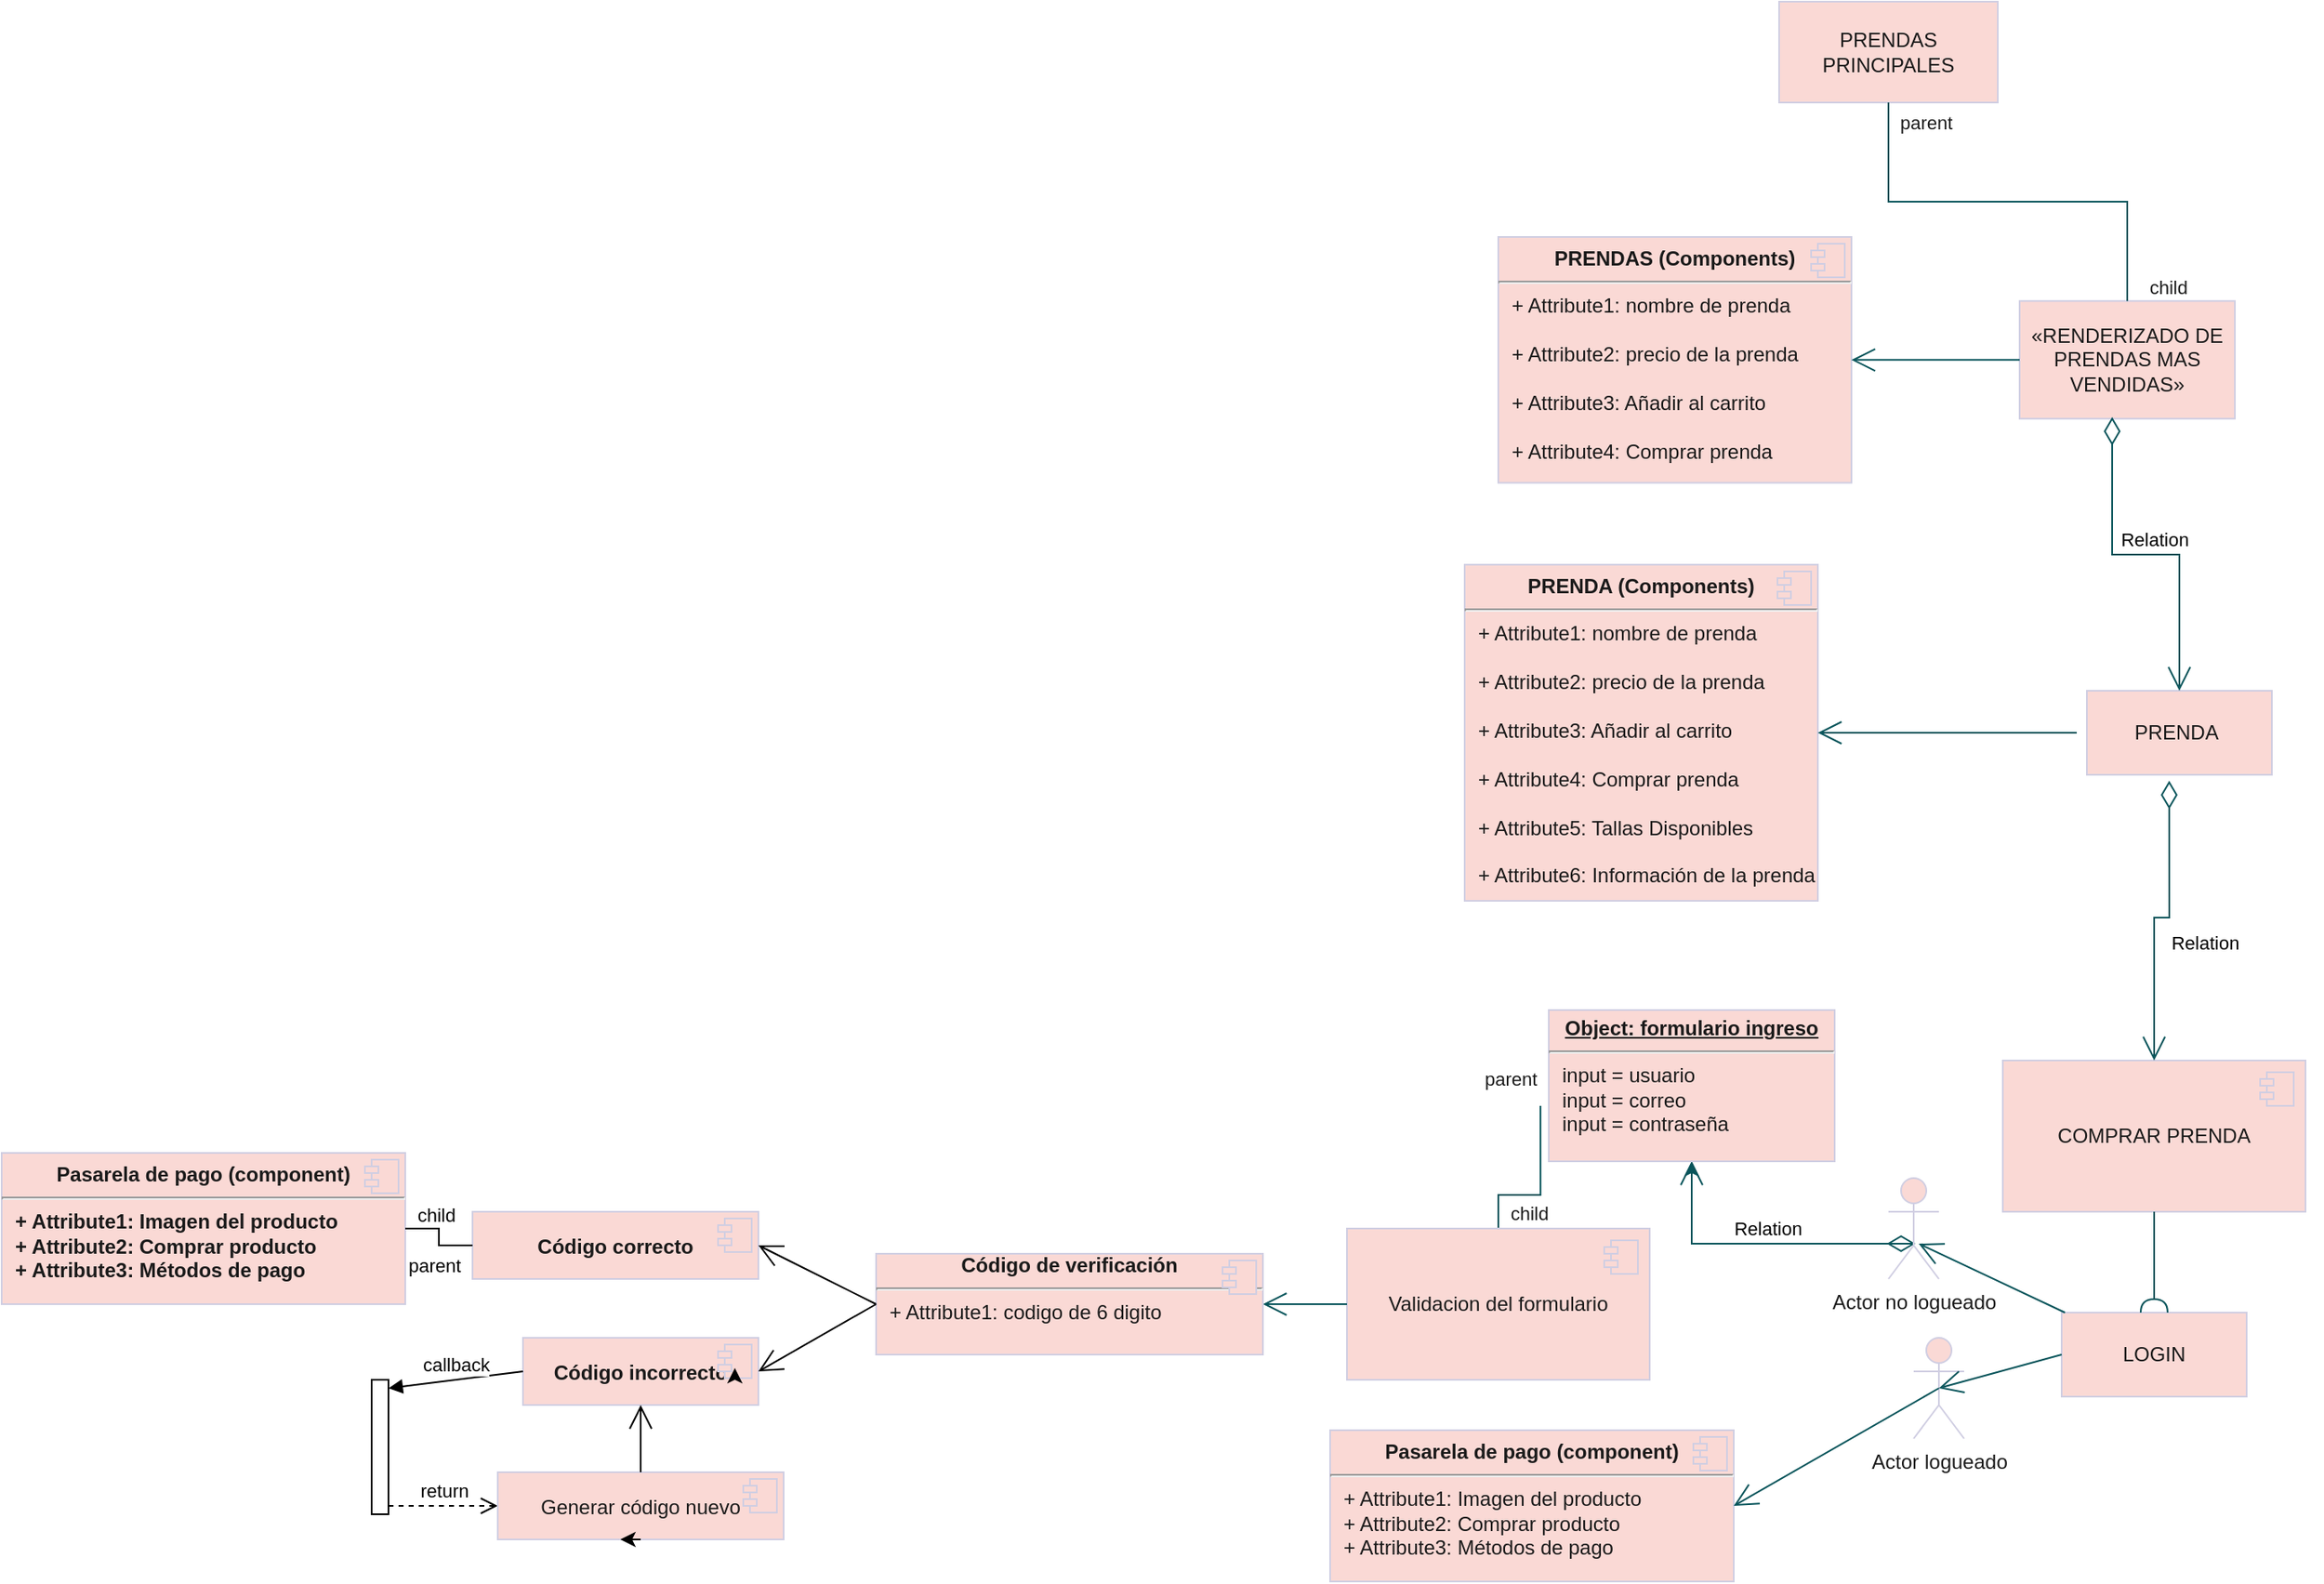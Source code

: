 <mxfile version="23.1.5" type="github">
  <diagram name="Página-1" id="rPQIPqURVywA5XHyYEMp">
    <mxGraphModel dx="3088" dy="788" grid="1" gridSize="10" guides="1" tooltips="1" connect="1" arrows="1" fold="1" page="1" pageScale="1" pageWidth="827" pageHeight="1169" math="0" shadow="0">
      <root>
        <mxCell id="0" />
        <mxCell id="1" parent="0" />
        <mxCell id="WnzRV-xd9uV-LgCPIjzV-6" value="PRENDAS PRINCIPALES" style="html=1;whiteSpace=wrap;labelBackgroundColor=none;fillColor=#FAD9D5;strokeColor=#D0CEE2;fontColor=#1A1A1A;" vertex="1" parent="1">
          <mxGeometry x="-493" y="30" width="130" height="60" as="geometry" />
        </mxCell>
        <mxCell id="WnzRV-xd9uV-LgCPIjzV-7" value="&lt;p style=&quot;margin:0px;margin-top:6px;text-align:center;&quot;&gt;&lt;b&gt;PRENDAS (Components)&lt;/b&gt;&lt;/p&gt;&lt;hr&gt;&lt;p style=&quot;margin:0px;margin-left:8px;&quot;&gt;+ Attribute1: nombre de prenda&lt;/p&gt;&lt;p style=&quot;margin:0px;margin-left:8px;&quot;&gt;&lt;span style=&quot;background-color: initial;&quot;&gt;&lt;br&gt;&lt;/span&gt;&lt;/p&gt;&lt;p style=&quot;margin:0px;margin-left:8px;&quot;&gt;&lt;span style=&quot;background-color: initial;&quot;&gt;+ Attribute2: precio de la prenda&lt;/span&gt;&lt;br&gt;&lt;/p&gt;&lt;p style=&quot;margin:0px;margin-left:8px;&quot;&gt;&lt;br&gt;&lt;/p&gt;&lt;p style=&quot;margin:0px;margin-left:8px;&quot;&gt;+ Attribute3: Añadir al carrito&lt;br&gt;&lt;/p&gt;&lt;p style=&quot;margin:0px;margin-left:8px;&quot;&gt;&lt;br&gt;&lt;/p&gt;&lt;p style=&quot;margin:0px;margin-left:8px;&quot;&gt;+ Attribute4: Comprar prenda&lt;br&gt;&lt;/p&gt;&lt;p style=&quot;margin:0px;margin-left:8px;&quot;&gt;&lt;br&gt;&lt;/p&gt;" style="align=left;overflow=fill;html=1;dropTarget=0;whiteSpace=wrap;labelBackgroundColor=none;fillColor=#FAD9D5;strokeColor=#D0CEE2;fontColor=#1A1A1A;" vertex="1" parent="1">
          <mxGeometry x="-660" y="170.01" width="210" height="146.25" as="geometry" />
        </mxCell>
        <mxCell id="WnzRV-xd9uV-LgCPIjzV-8" value="" style="shape=component;jettyWidth=8;jettyHeight=4;labelBackgroundColor=none;fillColor=#FAD9D5;strokeColor=#D0CEE2;fontColor=#1A1A1A;" vertex="1" parent="WnzRV-xd9uV-LgCPIjzV-7">
          <mxGeometry x="1" width="20" height="20" relative="1" as="geometry">
            <mxPoint x="-24" y="4" as="offset" />
          </mxGeometry>
        </mxCell>
        <mxCell id="WnzRV-xd9uV-LgCPIjzV-9" value="«RENDERIZADO DE PRENDAS MAS VENDIDAS»" style="html=1;whiteSpace=wrap;labelBackgroundColor=none;fillColor=#FAD9D5;strokeColor=#D0CEE2;fontColor=#1A1A1A;" vertex="1" parent="1">
          <mxGeometry x="-350" y="208.13" width="128" height="70" as="geometry" />
        </mxCell>
        <mxCell id="WnzRV-xd9uV-LgCPIjzV-10" value="" style="endArrow=none;html=1;edgeStyle=orthogonalEdgeStyle;rounded=0;exitX=0.5;exitY=1;exitDx=0;exitDy=0;labelBackgroundColor=none;strokeColor=#09555B;fontColor=default;" edge="1" parent="1" source="WnzRV-xd9uV-LgCPIjzV-6" target="WnzRV-xd9uV-LgCPIjzV-9">
          <mxGeometry relative="1" as="geometry">
            <mxPoint x="-405" y="160" as="sourcePoint" />
            <mxPoint x="-280" y="160" as="targetPoint" />
          </mxGeometry>
        </mxCell>
        <mxCell id="WnzRV-xd9uV-LgCPIjzV-11" value="parent" style="edgeLabel;resizable=0;html=1;align=left;verticalAlign=bottom;labelBackgroundColor=none;fontColor=#1A1A1A;" connectable="0" vertex="1" parent="WnzRV-xd9uV-LgCPIjzV-10">
          <mxGeometry x="-1" relative="1" as="geometry">
            <mxPoint x="5" y="20" as="offset" />
          </mxGeometry>
        </mxCell>
        <mxCell id="WnzRV-xd9uV-LgCPIjzV-12" value="child" style="edgeLabel;resizable=0;html=1;align=right;verticalAlign=bottom;labelBackgroundColor=none;fontColor=#1A1A1A;" connectable="0" vertex="1" parent="WnzRV-xd9uV-LgCPIjzV-10">
          <mxGeometry x="1" relative="1" as="geometry">
            <mxPoint x="36" as="offset" />
          </mxGeometry>
        </mxCell>
        <mxCell id="WnzRV-xd9uV-LgCPIjzV-13" value="" style="endArrow=open;endFill=1;endSize=12;html=1;rounded=0;exitX=0;exitY=0.5;exitDx=0;exitDy=0;entryX=1;entryY=0.5;entryDx=0;entryDy=0;labelBackgroundColor=none;strokeColor=#09555B;fontColor=default;" edge="1" parent="1" source="WnzRV-xd9uV-LgCPIjzV-9" target="WnzRV-xd9uV-LgCPIjzV-7">
          <mxGeometry width="160" relative="1" as="geometry">
            <mxPoint x="-760" y="270" as="sourcePoint" />
            <mxPoint x="-620" y="265" as="targetPoint" />
          </mxGeometry>
        </mxCell>
        <mxCell id="WnzRV-xd9uV-LgCPIjzV-14" value="PRENDA&amp;nbsp;" style="html=1;whiteSpace=wrap;labelBackgroundColor=none;fillColor=#FAD9D5;strokeColor=#D0CEE2;fontColor=#1A1A1A;" vertex="1" parent="1">
          <mxGeometry x="-310" y="440" width="110" height="50" as="geometry" />
        </mxCell>
        <mxCell id="WnzRV-xd9uV-LgCPIjzV-15" value="Relation" style="endArrow=open;html=1;endSize=12;startArrow=diamondThin;startSize=14;startFill=0;edgeStyle=orthogonalEdgeStyle;rounded=0;exitX=0.43;exitY=0.986;exitDx=0;exitDy=0;exitPerimeter=0;entryX=0.5;entryY=0;entryDx=0;entryDy=0;labelBackgroundColor=none;strokeColor=#09555B;fontColor=default;" edge="1" parent="1" source="WnzRV-xd9uV-LgCPIjzV-9" target="WnzRV-xd9uV-LgCPIjzV-14">
          <mxGeometry x="0.054" y="9" relative="1" as="geometry">
            <mxPoint x="-573" y="350" as="sourcePoint" />
            <mxPoint x="-413" y="350" as="targetPoint" />
            <mxPoint as="offset" />
          </mxGeometry>
        </mxCell>
        <mxCell id="WnzRV-xd9uV-LgCPIjzV-16" value="&lt;p style=&quot;margin:0px;margin-top:6px;text-align:center;&quot;&gt;&lt;b&gt;PRENDA (Components)&lt;/b&gt;&lt;/p&gt;&lt;hr&gt;&lt;p style=&quot;margin:0px;margin-left:8px;&quot;&gt;+ Attribute1: nombre de prenda&lt;/p&gt;&lt;p style=&quot;margin:0px;margin-left:8px;&quot;&gt;&lt;span style=&quot;background-color: initial;&quot;&gt;&lt;br&gt;&lt;/span&gt;&lt;/p&gt;&lt;p style=&quot;margin:0px;margin-left:8px;&quot;&gt;&lt;span style=&quot;background-color: initial;&quot;&gt;+ Attribute2: precio de la prenda&lt;/span&gt;&lt;br&gt;&lt;/p&gt;&lt;p style=&quot;margin:0px;margin-left:8px;&quot;&gt;&lt;br&gt;&lt;/p&gt;&lt;p style=&quot;margin:0px;margin-left:8px;&quot;&gt;+ Attribute3: Añadir al carrito&lt;br&gt;&lt;/p&gt;&lt;p style=&quot;margin:0px;margin-left:8px;&quot;&gt;&lt;br&gt;&lt;/p&gt;&lt;p style=&quot;margin:0px;margin-left:8px;&quot;&gt;+ Attribute4: Comprar prenda&lt;br&gt;&lt;/p&gt;&lt;p style=&quot;margin:0px;margin-left:8px;&quot;&gt;&lt;br&gt;&lt;/p&gt;&lt;p style=&quot;margin:0px;margin-left:8px;&quot;&gt;+ Attribute5: Tallas Disponibles&lt;br&gt;&lt;/p&gt;&lt;p style=&quot;margin:0px;margin-left:8px;&quot;&gt;&lt;br&gt;&lt;/p&gt;&lt;p style=&quot;margin:0px;margin-left:8px;&quot;&gt;+ Attribute6: Información de la prenda&lt;br&gt;&lt;/p&gt;&lt;div&gt;&lt;br&gt;&lt;/div&gt;" style="align=left;overflow=fill;html=1;dropTarget=0;whiteSpace=wrap;labelBackgroundColor=none;fillColor=#FAD9D5;strokeColor=#D0CEE2;fontColor=#1A1A1A;" vertex="1" parent="1">
          <mxGeometry x="-680" y="365" width="210" height="200" as="geometry" />
        </mxCell>
        <mxCell id="WnzRV-xd9uV-LgCPIjzV-17" value="" style="shape=component;jettyWidth=8;jettyHeight=4;labelBackgroundColor=none;fillColor=#FAD9D5;strokeColor=#D0CEE2;fontColor=#1A1A1A;" vertex="1" parent="WnzRV-xd9uV-LgCPIjzV-16">
          <mxGeometry x="1" width="20" height="20" relative="1" as="geometry">
            <mxPoint x="-24" y="4" as="offset" />
          </mxGeometry>
        </mxCell>
        <mxCell id="WnzRV-xd9uV-LgCPIjzV-18" value="" style="endArrow=open;endFill=1;endSize=12;html=1;rounded=0;exitX=-0.055;exitY=0.5;exitDx=0;exitDy=0;exitPerimeter=0;entryX=1;entryY=0.5;entryDx=0;entryDy=0;labelBackgroundColor=none;strokeColor=#09555B;fontColor=default;" edge="1" parent="1" source="WnzRV-xd9uV-LgCPIjzV-14" target="WnzRV-xd9uV-LgCPIjzV-16">
          <mxGeometry width="160" relative="1" as="geometry">
            <mxPoint x="-550" y="275" as="sourcePoint" />
            <mxPoint x="-570" y="475" as="targetPoint" />
            <Array as="points" />
          </mxGeometry>
        </mxCell>
        <mxCell id="WnzRV-xd9uV-LgCPIjzV-19" value="COMPRAR PRENDA" style="html=1;dropTarget=0;whiteSpace=wrap;labelBackgroundColor=none;fillColor=#FAD9D5;strokeColor=#D0CEE2;fontColor=#1A1A1A;" vertex="1" parent="1">
          <mxGeometry x="-360" y="660" width="180" height="90" as="geometry" />
        </mxCell>
        <mxCell id="WnzRV-xd9uV-LgCPIjzV-20" value="" style="shape=module;jettyWidth=8;jettyHeight=4;labelBackgroundColor=none;fillColor=#FAD9D5;strokeColor=#D0CEE2;fontColor=#1A1A1A;" vertex="1" parent="WnzRV-xd9uV-LgCPIjzV-19">
          <mxGeometry x="1" width="20" height="20" relative="1" as="geometry">
            <mxPoint x="-27" y="7" as="offset" />
          </mxGeometry>
        </mxCell>
        <mxCell id="WnzRV-xd9uV-LgCPIjzV-21" value="Relation" style="endArrow=open;html=1;endSize=12;startArrow=diamondThin;startSize=14;startFill=0;edgeStyle=orthogonalEdgeStyle;rounded=0;exitX=0.445;exitY=1.07;exitDx=0;exitDy=0;exitPerimeter=0;entryX=0.5;entryY=0;entryDx=0;entryDy=0;labelBackgroundColor=none;strokeColor=#09555B;fontColor=default;" edge="1" parent="1" source="WnzRV-xd9uV-LgCPIjzV-14" target="WnzRV-xd9uV-LgCPIjzV-19">
          <mxGeometry x="-0.071" y="26" relative="1" as="geometry">
            <mxPoint x="-510" y="577.5" as="sourcePoint" />
            <mxPoint x="-350" y="577.5" as="targetPoint" />
            <mxPoint x="21" y="-11" as="offset" />
          </mxGeometry>
        </mxCell>
        <mxCell id="WnzRV-xd9uV-LgCPIjzV-22" value="" style="ellipse;whiteSpace=wrap;html=1;align=center;aspect=fixed;fillColor=none;strokeColor=none;resizable=0;perimeter=centerPerimeter;rotatable=0;allowArrows=0;points=[];outlineConnect=1;labelBackgroundColor=none;fontColor=#1A1A1A;" vertex="1" parent="1">
          <mxGeometry x="-500" y="640" width="10" height="10" as="geometry" />
        </mxCell>
        <mxCell id="WnzRV-xd9uV-LgCPIjzV-23" value="" style="edgeStyle=orthogonalEdgeStyle;rounded=0;orthogonalLoop=1;jettySize=auto;html=1;exitX=0.5;exitY=0.65;exitDx=0;exitDy=0;exitPerimeter=0;labelBackgroundColor=none;strokeColor=#09555B;fontColor=default;" edge="1" parent="1" source="WnzRV-xd9uV-LgCPIjzV-30" target="WnzRV-xd9uV-LgCPIjzV-28">
          <mxGeometry relative="1" as="geometry">
            <mxPoint x="-590" y="820" as="sourcePoint" />
          </mxGeometry>
        </mxCell>
        <mxCell id="WnzRV-xd9uV-LgCPIjzV-24" value="LOGIN" style="html=1;whiteSpace=wrap;labelBackgroundColor=none;fillColor=#FAD9D5;strokeColor=#D0CEE2;fontColor=#1A1A1A;" vertex="1" parent="1">
          <mxGeometry x="-325" y="810" width="110" height="50" as="geometry" />
        </mxCell>
        <mxCell id="WnzRV-xd9uV-LgCPIjzV-25" value="" style="rounded=0;orthogonalLoop=1;jettySize=auto;html=1;endArrow=halfCircle;endFill=0;endSize=6;strokeWidth=1;fontSize=12;curved=1;exitX=0.5;exitY=1;exitDx=0;exitDy=0;entryX=0.5;entryY=0;entryDx=0;entryDy=0;labelBackgroundColor=none;strokeColor=#09555B;fontColor=default;" edge="1" parent="1" source="WnzRV-xd9uV-LgCPIjzV-19" target="WnzRV-xd9uV-LgCPIjzV-24">
          <mxGeometry relative="1" as="geometry">
            <mxPoint x="-525" y="675" as="sourcePoint" />
            <mxPoint x="-590" y="710" as="targetPoint" />
            <Array as="points" />
          </mxGeometry>
        </mxCell>
        <mxCell id="WnzRV-xd9uV-LgCPIjzV-26" value="" style="ellipse;whiteSpace=wrap;html=1;align=center;aspect=fixed;fillColor=none;strokeColor=none;resizable=0;perimeter=centerPerimeter;rotatable=0;allowArrows=0;points=[];outlineConnect=1;labelBackgroundColor=none;fontColor=#1A1A1A;" vertex="1" parent="1">
          <mxGeometry x="-180" y="650" width="10" height="10" as="geometry" />
        </mxCell>
        <mxCell id="WnzRV-xd9uV-LgCPIjzV-27" value="Relation" style="endArrow=open;html=1;endSize=12;startArrow=diamondThin;startSize=14;startFill=0;edgeStyle=orthogonalEdgeStyle;rounded=0;exitX=0.533;exitY=0.65;exitDx=0;exitDy=0;exitPerimeter=0;labelBackgroundColor=none;strokeColor=#09555B;fontColor=default;" edge="1" parent="1" source="WnzRV-xd9uV-LgCPIjzV-30" target="WnzRV-xd9uV-LgCPIjzV-28">
          <mxGeometry x="-0.033" y="-9" relative="1" as="geometry">
            <mxPoint x="-580" y="820" as="sourcePoint" />
            <mxPoint x="-790" y="803" as="targetPoint" />
            <mxPoint as="offset" />
          </mxGeometry>
        </mxCell>
        <mxCell id="WnzRV-xd9uV-LgCPIjzV-28" value="&lt;p style=&quot;margin:0px;margin-top:4px;text-align:center;text-decoration:underline;&quot;&gt;&lt;b&gt;Object: formulario ingreso&lt;/b&gt;&lt;/p&gt;&lt;hr&gt;&lt;p style=&quot;margin:0px;margin-left:8px;&quot;&gt;input = usuario&lt;br&gt;input = correo&lt;/p&gt;&lt;p style=&quot;margin:0px;margin-left:8px;&quot;&gt;input = contraseña&lt;/p&gt;" style="verticalAlign=top;align=left;overflow=fill;html=1;whiteSpace=wrap;labelBackgroundColor=none;fillColor=#FAD9D5;strokeColor=#D0CEE2;fontColor=#1A1A1A;" vertex="1" parent="1">
          <mxGeometry x="-630" y="630" width="170" height="90" as="geometry" />
        </mxCell>
        <mxCell id="WnzRV-xd9uV-LgCPIjzV-29" value="Actor logueado" style="shape=umlActor;verticalLabelPosition=bottom;verticalAlign=top;html=1;labelBackgroundColor=none;fillColor=#FAD9D5;strokeColor=#D0CEE2;fontColor=#1A1A1A;" vertex="1" parent="1">
          <mxGeometry x="-413" y="825" width="30" height="60" as="geometry" />
        </mxCell>
        <mxCell id="WnzRV-xd9uV-LgCPIjzV-30" value="Actor no logueado" style="shape=umlActor;verticalLabelPosition=bottom;verticalAlign=top;html=1;labelBackgroundColor=none;fillColor=#FAD9D5;strokeColor=#D0CEE2;fontColor=#1A1A1A;" vertex="1" parent="1">
          <mxGeometry x="-428" y="730" width="30" height="60" as="geometry" />
        </mxCell>
        <mxCell id="WnzRV-xd9uV-LgCPIjzV-31" value="" style="endArrow=open;endFill=1;endSize=12;html=1;rounded=0;entryX=0.6;entryY=0.65;entryDx=0;entryDy=0;entryPerimeter=0;labelBackgroundColor=none;strokeColor=#09555B;fontColor=default;" edge="1" parent="1" source="WnzRV-xd9uV-LgCPIjzV-24" target="WnzRV-xd9uV-LgCPIjzV-30">
          <mxGeometry width="160" relative="1" as="geometry">
            <mxPoint x="-480" y="799.5" as="sourcePoint" />
            <mxPoint x="-570" y="800" as="targetPoint" />
          </mxGeometry>
        </mxCell>
        <mxCell id="WnzRV-xd9uV-LgCPIjzV-32" value="" style="endArrow=open;endFill=1;endSize=12;html=1;rounded=0;exitX=0;exitY=0.5;exitDx=0;exitDy=0;entryX=0.5;entryY=0.5;entryDx=0;entryDy=0;entryPerimeter=0;labelBackgroundColor=none;strokeColor=#09555B;fontColor=default;" edge="1" parent="1" source="WnzRV-xd9uV-LgCPIjzV-24" target="WnzRV-xd9uV-LgCPIjzV-29">
          <mxGeometry width="160" relative="1" as="geometry">
            <mxPoint x="-286" y="820.5" as="sourcePoint" />
            <mxPoint x="-420" y="890" as="targetPoint" />
          </mxGeometry>
        </mxCell>
        <mxCell id="WnzRV-xd9uV-LgCPIjzV-33" value="" style="endArrow=none;html=1;edgeStyle=orthogonalEdgeStyle;rounded=0;exitX=-0.029;exitY=0.633;exitDx=0;exitDy=0;exitPerimeter=0;labelBackgroundColor=none;strokeColor=#09555B;fontColor=default;" edge="1" parent="1" source="WnzRV-xd9uV-LgCPIjzV-28" target="WnzRV-xd9uV-LgCPIjzV-36">
          <mxGeometry relative="1" as="geometry">
            <mxPoint x="-675" y="710" as="sourcePoint" />
            <mxPoint x="-700" y="870" as="targetPoint" />
          </mxGeometry>
        </mxCell>
        <mxCell id="WnzRV-xd9uV-LgCPIjzV-34" value="parent" style="edgeLabel;resizable=0;html=1;align=left;verticalAlign=bottom;labelBackgroundColor=none;fontColor=#1A1A1A;" connectable="0" vertex="1" parent="WnzRV-xd9uV-LgCPIjzV-33">
          <mxGeometry x="-1" relative="1" as="geometry">
            <mxPoint x="-35" y="-7" as="offset" />
          </mxGeometry>
        </mxCell>
        <mxCell id="WnzRV-xd9uV-LgCPIjzV-35" value="child" style="edgeLabel;resizable=0;html=1;align=right;verticalAlign=bottom;labelBackgroundColor=none;fontColor=#1A1A1A;" connectable="0" vertex="1" parent="WnzRV-xd9uV-LgCPIjzV-33">
          <mxGeometry x="1" relative="1" as="geometry">
            <mxPoint x="30" as="offset" />
          </mxGeometry>
        </mxCell>
        <mxCell id="WnzRV-xd9uV-LgCPIjzV-36" value="Validacion del formulario" style="html=1;dropTarget=0;whiteSpace=wrap;labelBackgroundColor=none;fillColor=#FAD9D5;strokeColor=#D0CEE2;fontColor=#1A1A1A;" vertex="1" parent="1">
          <mxGeometry x="-750" y="760" width="180" height="90" as="geometry" />
        </mxCell>
        <mxCell id="WnzRV-xd9uV-LgCPIjzV-37" value="" style="shape=module;jettyWidth=8;jettyHeight=4;labelBackgroundColor=none;fillColor=#FAD9D5;strokeColor=#D0CEE2;fontColor=#1A1A1A;" vertex="1" parent="WnzRV-xd9uV-LgCPIjzV-36">
          <mxGeometry x="1" width="20" height="20" relative="1" as="geometry">
            <mxPoint x="-27" y="7" as="offset" />
          </mxGeometry>
        </mxCell>
        <mxCell id="WnzRV-xd9uV-LgCPIjzV-38" value="" style="endArrow=open;endFill=1;endSize=12;html=1;rounded=0;exitX=0;exitY=0.5;exitDx=0;exitDy=0;entryX=1;entryY=0.5;entryDx=0;entryDy=0;labelBackgroundColor=none;strokeColor=#09555B;fontColor=default;" edge="1" parent="1" source="WnzRV-xd9uV-LgCPIjzV-36" target="WnzRV-xd9uV-LgCPIjzV-39">
          <mxGeometry width="160" relative="1" as="geometry">
            <mxPoint x="-775" y="1010" as="sourcePoint" />
            <mxPoint x="-712" y="1000" as="targetPoint" />
          </mxGeometry>
        </mxCell>
        <mxCell id="WnzRV-xd9uV-LgCPIjzV-39" value="&lt;div style=&quot;text-align: center;&quot;&gt;&lt;span style=&quot;background-color: initial;&quot;&gt;&lt;b&gt;Código&amp;nbsp;&lt;/b&gt;&lt;/span&gt;&lt;b style=&quot;background-color: initial;&quot;&gt;de verificación&lt;/b&gt;&lt;/div&gt;&lt;hr&gt;&lt;p style=&quot;margin:0px;margin-left:8px;&quot;&gt;+ Attribute1: codigo de 6 digito&lt;/p&gt;" style="align=left;overflow=fill;html=1;dropTarget=0;whiteSpace=wrap;labelBackgroundColor=none;fillColor=#FAD9D5;strokeColor=#D0CEE2;fontColor=#1A1A1A;" vertex="1" parent="1">
          <mxGeometry x="-1030" y="775" width="230" height="60" as="geometry" />
        </mxCell>
        <mxCell id="WnzRV-xd9uV-LgCPIjzV-40" value="" style="shape=component;jettyWidth=8;jettyHeight=4;labelBackgroundColor=none;fillColor=#FAD9D5;strokeColor=#D0CEE2;fontColor=#1A1A1A;" vertex="1" parent="WnzRV-xd9uV-LgCPIjzV-39">
          <mxGeometry x="1" width="20" height="20" relative="1" as="geometry">
            <mxPoint x="-24" y="4" as="offset" />
          </mxGeometry>
        </mxCell>
        <mxCell id="WnzRV-xd9uV-LgCPIjzV-42" value="&lt;p style=&quot;margin:0px;margin-top:6px;text-align:center;&quot;&gt;&lt;span&gt;Pasarela de pago (component)&lt;/span&gt;&lt;/p&gt;&lt;hr&gt;&lt;p style=&quot;margin:0px;margin-left:8px;&quot;&gt;+ Attribute1: Imagen del producto&lt;br&gt;+ Attribute2: Comprar producto&lt;/p&gt;&lt;p style=&quot;margin:0px;margin-left:8px;&quot;&gt;+ Attribute3: Métodos de pago&lt;br&gt;&lt;/p&gt;" style="align=left;overflow=fill;html=1;dropTarget=0;whiteSpace=wrap;fontStyle=1;labelBackgroundColor=none;fillColor=#FAD9D5;strokeColor=#D0CEE2;fontColor=#1A1A1A;" vertex="1" parent="1">
          <mxGeometry x="-1550" y="715" width="240" height="90" as="geometry" />
        </mxCell>
        <mxCell id="WnzRV-xd9uV-LgCPIjzV-43" value="" style="shape=component;jettyWidth=8;jettyHeight=4;labelBackgroundColor=none;fillColor=#FAD9D5;strokeColor=#D0CEE2;fontColor=#1A1A1A;" vertex="1" parent="WnzRV-xd9uV-LgCPIjzV-42">
          <mxGeometry x="1" width="20" height="20" relative="1" as="geometry">
            <mxPoint x="-24" y="4" as="offset" />
          </mxGeometry>
        </mxCell>
        <mxCell id="WnzRV-xd9uV-LgCPIjzV-44" value="&lt;p style=&quot;margin:0px;margin-top:6px;text-align:center;&quot;&gt;&lt;b&gt;Pasarela de pago (component)&lt;/b&gt;&lt;/p&gt;&lt;hr&gt;&lt;p style=&quot;margin:0px;margin-left:8px;&quot;&gt;+ Attribute1: Imagen del producto&lt;br&gt;+ Attribute2: Comprar producto&lt;/p&gt;&lt;p style=&quot;margin:0px;margin-left:8px;&quot;&gt;+ Attribute3: Métodos de pago&lt;br&gt;&lt;/p&gt;" style="align=left;overflow=fill;html=1;dropTarget=0;whiteSpace=wrap;labelBackgroundColor=none;fillColor=#FAD9D5;strokeColor=#D0CEE2;fontColor=#1A1A1A;" vertex="1" parent="1">
          <mxGeometry x="-760" y="880" width="240" height="90" as="geometry" />
        </mxCell>
        <mxCell id="WnzRV-xd9uV-LgCPIjzV-45" value="" style="shape=component;jettyWidth=8;jettyHeight=4;labelBackgroundColor=none;fillColor=#FAD9D5;strokeColor=#D0CEE2;fontColor=#1A1A1A;" vertex="1" parent="WnzRV-xd9uV-LgCPIjzV-44">
          <mxGeometry x="1" width="20" height="20" relative="1" as="geometry">
            <mxPoint x="-24" y="4" as="offset" />
          </mxGeometry>
        </mxCell>
        <mxCell id="WnzRV-xd9uV-LgCPIjzV-46" value="" style="endArrow=open;endFill=1;endSize=12;html=1;rounded=0;entryX=1;entryY=0.5;entryDx=0;entryDy=0;exitX=0.5;exitY=0.5;exitDx=0;exitDy=0;exitPerimeter=0;labelBackgroundColor=none;strokeColor=#09555B;fontColor=default;" edge="1" parent="1" source="WnzRV-xd9uV-LgCPIjzV-29" target="WnzRV-xd9uV-LgCPIjzV-44">
          <mxGeometry width="160" relative="1" as="geometry">
            <mxPoint x="-450" y="890" as="sourcePoint" />
            <mxPoint x="-490" y="925" as="targetPoint" />
          </mxGeometry>
        </mxCell>
        <mxCell id="WnzRV-xd9uV-LgCPIjzV-54" value="&lt;div style=&quot;text-align: center;&quot;&gt;&lt;span style=&quot;background-color: initial;&quot;&gt;&lt;b&gt;&lt;br&gt;&lt;/b&gt;&lt;/span&gt;&lt;/div&gt;&lt;div style=&quot;text-align: center;&quot;&gt;&lt;span style=&quot;background-color: initial;&quot;&gt;&lt;b&gt;Código correcto&lt;/b&gt;&lt;/span&gt;&lt;/div&gt;" style="align=left;overflow=fill;html=1;dropTarget=0;whiteSpace=wrap;labelBackgroundColor=none;fillColor=#FAD9D5;strokeColor=#D0CEE2;fontColor=#1A1A1A;" vertex="1" parent="1">
          <mxGeometry x="-1270" y="750" width="170" height="40" as="geometry" />
        </mxCell>
        <mxCell id="WnzRV-xd9uV-LgCPIjzV-55" value="" style="shape=component;jettyWidth=8;jettyHeight=4;labelBackgroundColor=none;fillColor=#FAD9D5;strokeColor=#D0CEE2;fontColor=#1A1A1A;" vertex="1" parent="WnzRV-xd9uV-LgCPIjzV-54">
          <mxGeometry x="1" width="20" height="20" relative="1" as="geometry">
            <mxPoint x="-24" y="4" as="offset" />
          </mxGeometry>
        </mxCell>
        <mxCell id="WnzRV-xd9uV-LgCPIjzV-56" value="&lt;div style=&quot;text-align: center;&quot;&gt;&lt;span style=&quot;background-color: initial;&quot;&gt;&lt;b&gt;&lt;br&gt;&lt;/b&gt;&lt;/span&gt;&lt;/div&gt;&lt;div style=&quot;text-align: center;&quot;&gt;&lt;span style=&quot;background-color: initial;&quot;&gt;&lt;b&gt;Código incorrecto&lt;/b&gt;&lt;/span&gt;&lt;/div&gt;" style="align=left;overflow=fill;html=1;dropTarget=0;whiteSpace=wrap;labelBackgroundColor=none;fillColor=#FAD9D5;strokeColor=#D0CEE2;fontColor=#1A1A1A;" vertex="1" parent="1">
          <mxGeometry x="-1240" y="825" width="140" height="40" as="geometry" />
        </mxCell>
        <mxCell id="WnzRV-xd9uV-LgCPIjzV-57" value="" style="shape=component;jettyWidth=8;jettyHeight=4;labelBackgroundColor=none;fillColor=#FAD9D5;strokeColor=#D0CEE2;fontColor=#1A1A1A;" vertex="1" parent="WnzRV-xd9uV-LgCPIjzV-56">
          <mxGeometry x="1" width="20" height="20" relative="1" as="geometry">
            <mxPoint x="-24" y="4" as="offset" />
          </mxGeometry>
        </mxCell>
        <mxCell id="WnzRV-xd9uV-LgCPIjzV-72" style="edgeStyle=orthogonalEdgeStyle;rounded=0;orthogonalLoop=1;jettySize=auto;html=1;exitX=0.5;exitY=1;exitDx=0;exitDy=0;entryX=0.5;entryY=0.7;entryDx=0;entryDy=0;entryPerimeter=0;" edge="1" parent="WnzRV-xd9uV-LgCPIjzV-56" source="WnzRV-xd9uV-LgCPIjzV-57" target="WnzRV-xd9uV-LgCPIjzV-57">
          <mxGeometry relative="1" as="geometry" />
        </mxCell>
        <mxCell id="WnzRV-xd9uV-LgCPIjzV-58" value="" style="endArrow=open;endFill=1;endSize=12;html=1;rounded=0;exitX=0;exitY=0.5;exitDx=0;exitDy=0;" edge="1" parent="1" source="WnzRV-xd9uV-LgCPIjzV-39">
          <mxGeometry width="160" relative="1" as="geometry">
            <mxPoint x="-1090" y="860" as="sourcePoint" />
            <mxPoint x="-1100" y="770" as="targetPoint" />
          </mxGeometry>
        </mxCell>
        <mxCell id="WnzRV-xd9uV-LgCPIjzV-60" value="" style="endArrow=open;endFill=1;endSize=12;html=1;rounded=0;exitX=0;exitY=0.5;exitDx=0;exitDy=0;entryX=1;entryY=0.5;entryDx=0;entryDy=0;" edge="1" parent="1" source="WnzRV-xd9uV-LgCPIjzV-39" target="WnzRV-xd9uV-LgCPIjzV-56">
          <mxGeometry width="160" relative="1" as="geometry">
            <mxPoint x="-1380" y="785" as="sourcePoint" />
            <mxPoint x="-1080" y="849" as="targetPoint" />
          </mxGeometry>
        </mxCell>
        <mxCell id="WnzRV-xd9uV-LgCPIjzV-61" value="" style="endArrow=none;html=1;edgeStyle=orthogonalEdgeStyle;rounded=0;entryX=1;entryY=0.5;entryDx=0;entryDy=0;exitX=0;exitY=0.5;exitDx=0;exitDy=0;" edge="1" parent="1" source="WnzRV-xd9uV-LgCPIjzV-54" target="WnzRV-xd9uV-LgCPIjzV-42">
          <mxGeometry relative="1" as="geometry">
            <mxPoint x="-1400" y="875" as="sourcePoint" />
            <mxPoint x="-1240" y="875" as="targetPoint" />
          </mxGeometry>
        </mxCell>
        <mxCell id="WnzRV-xd9uV-LgCPIjzV-62" value="parent" style="edgeLabel;resizable=0;html=1;align=left;verticalAlign=bottom;" connectable="0" vertex="1" parent="WnzRV-xd9uV-LgCPIjzV-61">
          <mxGeometry x="-1" relative="1" as="geometry">
            <mxPoint x="-40" y="20" as="offset" />
          </mxGeometry>
        </mxCell>
        <mxCell id="WnzRV-xd9uV-LgCPIjzV-63" value="child" style="edgeLabel;resizable=0;html=1;align=right;verticalAlign=bottom;" connectable="0" vertex="1" parent="WnzRV-xd9uV-LgCPIjzV-61">
          <mxGeometry x="1" relative="1" as="geometry">
            <mxPoint x="30" as="offset" />
          </mxGeometry>
        </mxCell>
        <mxCell id="WnzRV-xd9uV-LgCPIjzV-64" value="" style="html=1;points=[[0,0,0,0,5],[0,1,0,0,-5],[1,0,0,0,5],[1,1,0,0,-5]];perimeter=orthogonalPerimeter;outlineConnect=0;targetShapes=umlLifeline;portConstraint=eastwest;newEdgeStyle={&quot;curved&quot;:0,&quot;rounded&quot;:0};" vertex="1" parent="1">
          <mxGeometry x="-1330" y="850" width="10" height="80" as="geometry" />
        </mxCell>
        <mxCell id="WnzRV-xd9uV-LgCPIjzV-65" value="callback" style="html=1;verticalAlign=bottom;endArrow=block;curved=0;rounded=0;entryX=1;entryY=0;entryDx=0;entryDy=5;exitX=0;exitY=0.5;exitDx=0;exitDy=0;" edge="1" target="WnzRV-xd9uV-LgCPIjzV-64" parent="1" source="WnzRV-xd9uV-LgCPIjzV-56">
          <mxGeometry relative="1" as="geometry">
            <mxPoint x="-780" y="875" as="sourcePoint" />
          </mxGeometry>
        </mxCell>
        <mxCell id="WnzRV-xd9uV-LgCPIjzV-66" value="return" style="html=1;verticalAlign=bottom;endArrow=open;dashed=1;endSize=8;curved=0;rounded=0;exitX=1;exitY=1;exitDx=0;exitDy=-5;entryX=0;entryY=0.5;entryDx=0;entryDy=0;" edge="1" source="WnzRV-xd9uV-LgCPIjzV-64" parent="1" target="WnzRV-xd9uV-LgCPIjzV-67">
          <mxGeometry x="0.007" relative="1" as="geometry">
            <mxPoint x="-1240" y="925" as="targetPoint" />
            <mxPoint as="offset" />
          </mxGeometry>
        </mxCell>
        <mxCell id="WnzRV-xd9uV-LgCPIjzV-67" value="&lt;div style=&quot;text-align: center;&quot;&gt;&lt;br&gt;&lt;/div&gt;&lt;div style=&quot;text-align: center;&quot;&gt;Generar código nuevo&lt;/div&gt;" style="align=left;overflow=fill;html=1;dropTarget=0;whiteSpace=wrap;labelBackgroundColor=none;fillColor=#FAD9D5;strokeColor=#D0CEE2;fontColor=#1A1A1A;" vertex="1" parent="1">
          <mxGeometry x="-1255" y="905" width="170" height="40" as="geometry" />
        </mxCell>
        <mxCell id="WnzRV-xd9uV-LgCPIjzV-68" value="" style="shape=component;jettyWidth=8;jettyHeight=4;labelBackgroundColor=none;fillColor=#FAD9D5;strokeColor=#D0CEE2;fontColor=#1A1A1A;" vertex="1" parent="WnzRV-xd9uV-LgCPIjzV-67">
          <mxGeometry x="1" width="20" height="20" relative="1" as="geometry">
            <mxPoint x="-24" y="4" as="offset" />
          </mxGeometry>
        </mxCell>
        <mxCell id="WnzRV-xd9uV-LgCPIjzV-70" style="edgeStyle=orthogonalEdgeStyle;rounded=0;orthogonalLoop=1;jettySize=auto;html=1;exitX=0.5;exitY=1;exitDx=0;exitDy=0;entryX=0.429;entryY=1;entryDx=0;entryDy=0;entryPerimeter=0;" edge="1" parent="1" source="WnzRV-xd9uV-LgCPIjzV-67" target="WnzRV-xd9uV-LgCPIjzV-67">
          <mxGeometry relative="1" as="geometry" />
        </mxCell>
        <mxCell id="WnzRV-xd9uV-LgCPIjzV-74" value="" style="endArrow=open;endFill=1;endSize=12;html=1;rounded=0;exitX=0.5;exitY=0;exitDx=0;exitDy=0;" edge="1" parent="1" source="WnzRV-xd9uV-LgCPIjzV-67" target="WnzRV-xd9uV-LgCPIjzV-56">
          <mxGeometry width="160" relative="1" as="geometry">
            <mxPoint x="-1180" y="900" as="sourcePoint" />
            <mxPoint x="-1020" y="900" as="targetPoint" />
          </mxGeometry>
        </mxCell>
      </root>
    </mxGraphModel>
  </diagram>
</mxfile>
